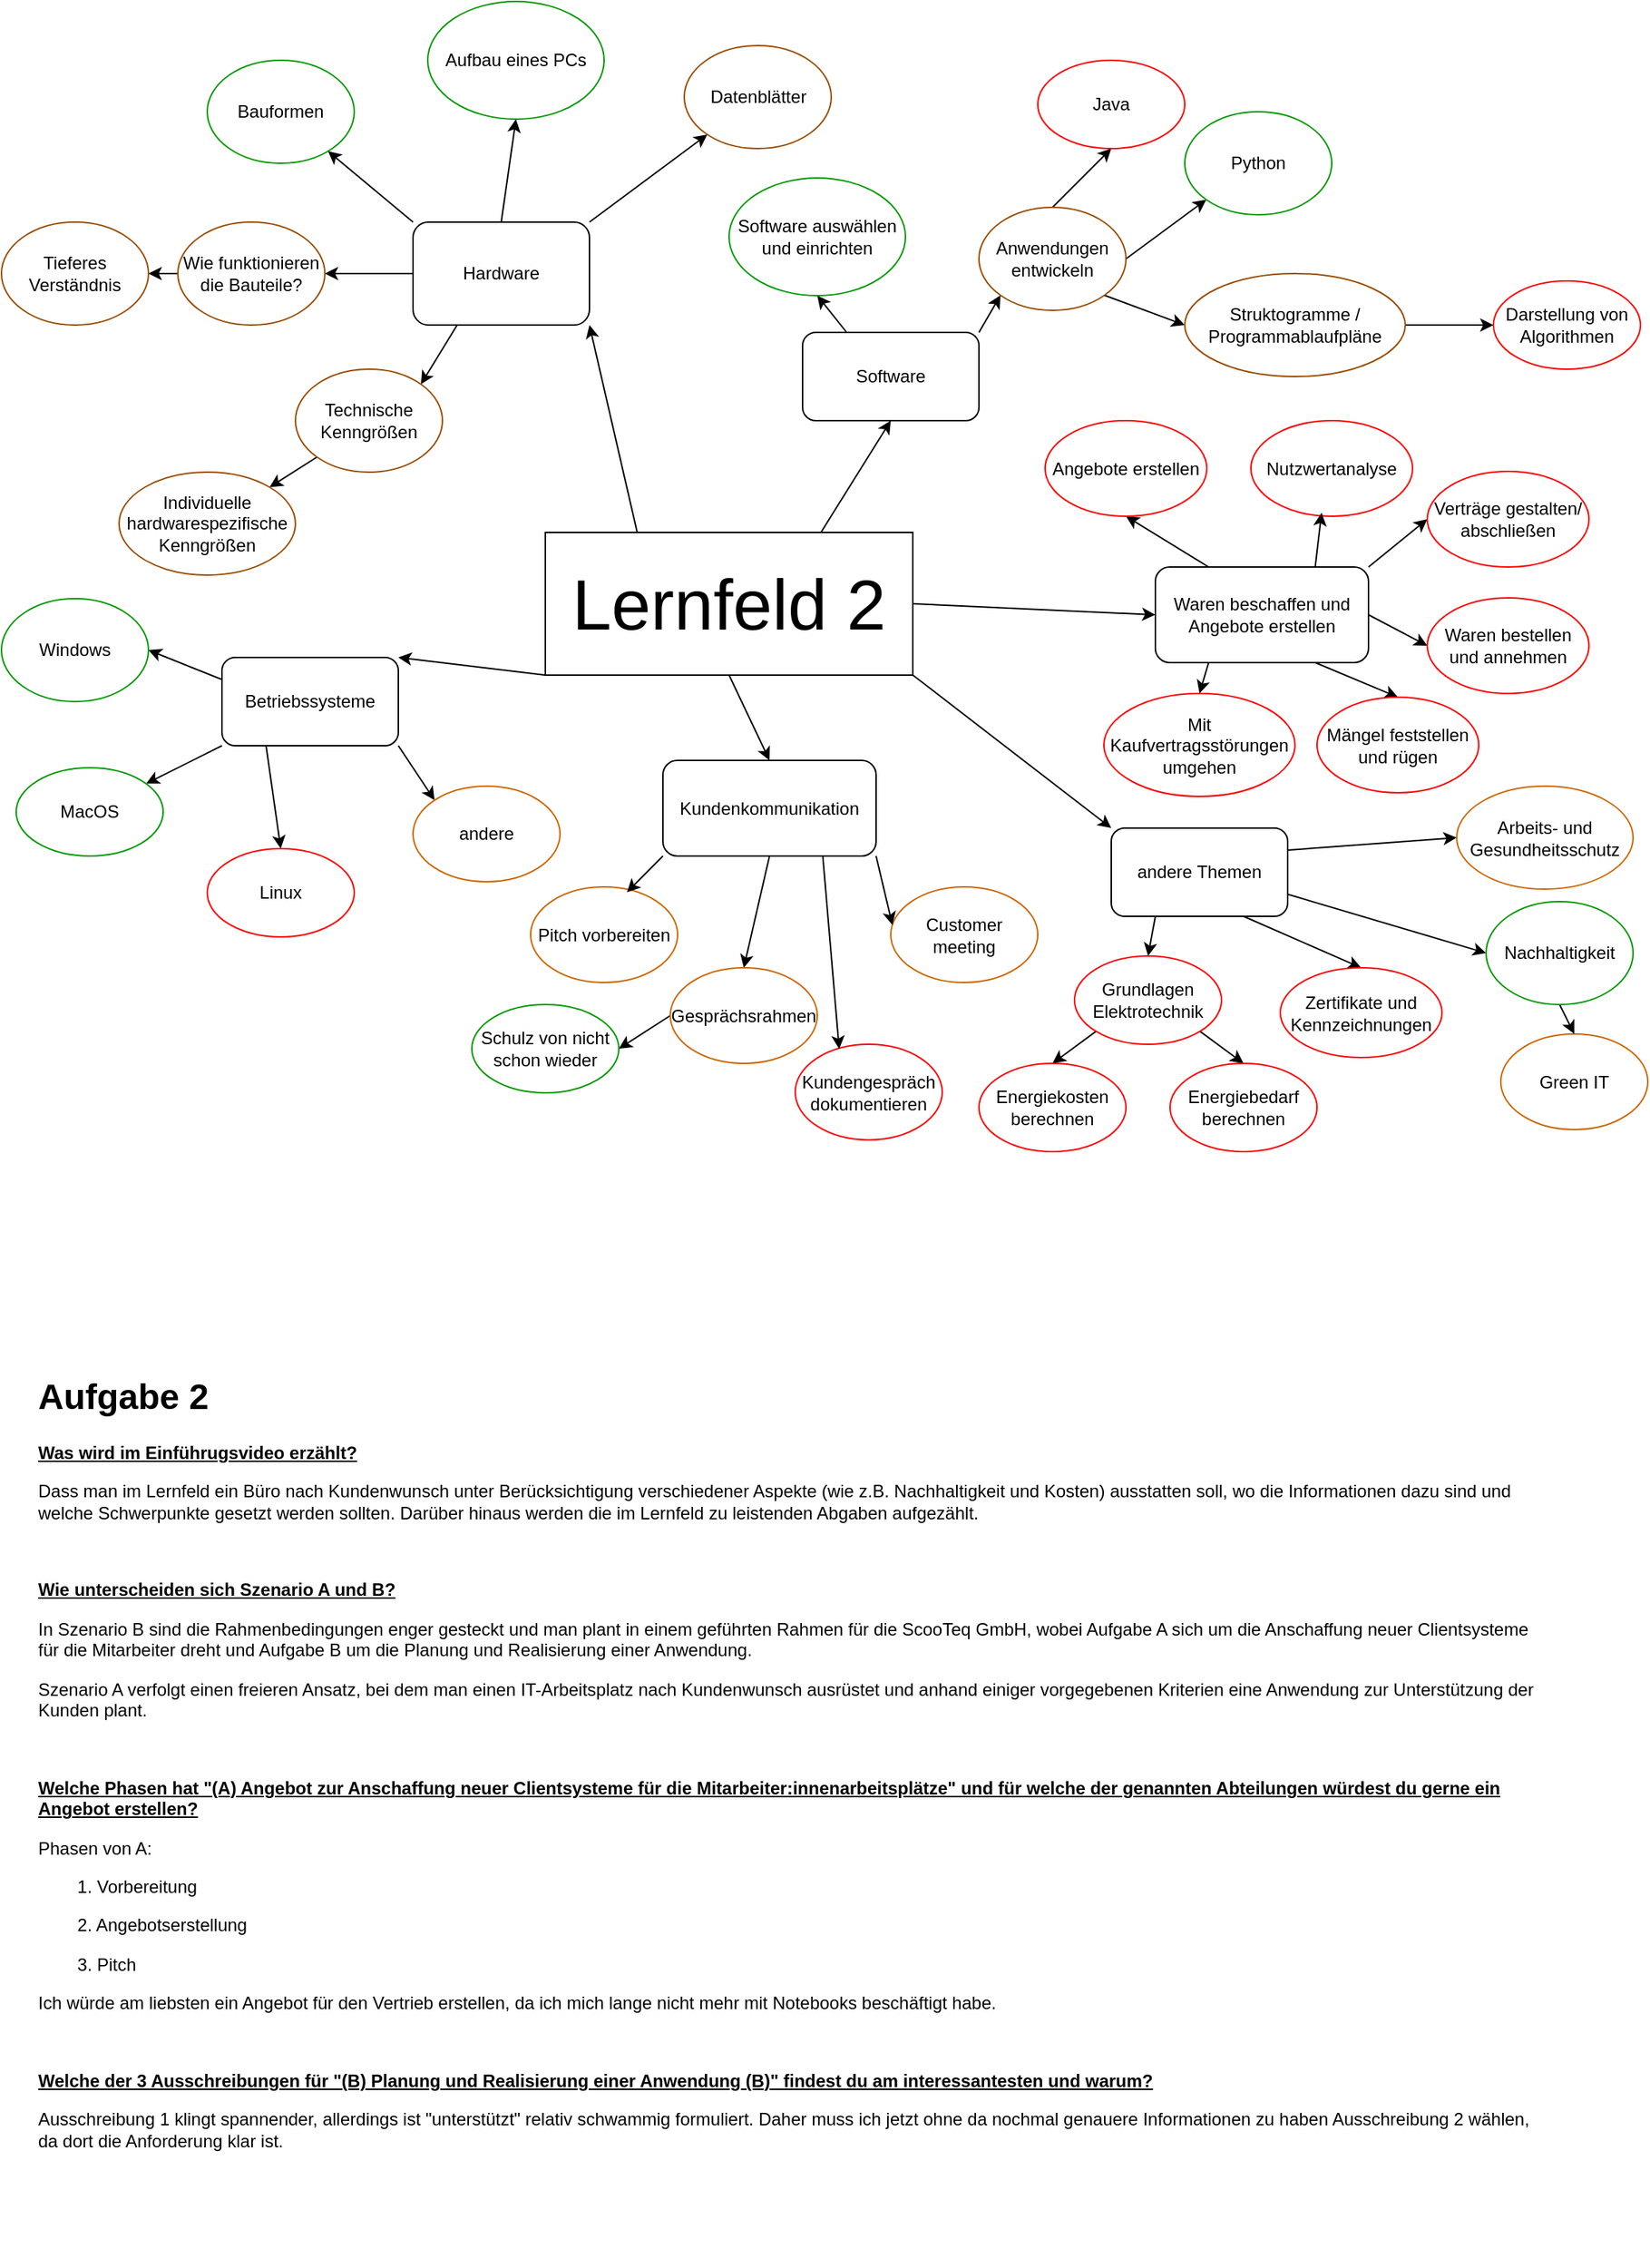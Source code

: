 <mxfile version="24.7.17">
  <diagram name="Seite-1" id="yr1NRo_N65pnKRJFqBOE">
    <mxGraphModel dx="1652" dy="1838" grid="1" gridSize="10" guides="1" tooltips="1" connect="1" arrows="1" fold="1" page="1" pageScale="1" pageWidth="1169" pageHeight="827" math="0" shadow="0">
      <root>
        <mxCell id="0" />
        <mxCell id="1" parent="0" />
        <mxCell id="Xx2GBMWKzC-lwZOI1nZM-84" style="edgeStyle=none;rounded=0;orthogonalLoop=1;jettySize=auto;html=1;exitX=1;exitY=0;exitDx=0;exitDy=0;" edge="1" parent="1" source="Xx2GBMWKzC-lwZOI1nZM-1" target="Xx2GBMWKzC-lwZOI1nZM-14">
          <mxGeometry relative="1" as="geometry" />
        </mxCell>
        <mxCell id="Xx2GBMWKzC-lwZOI1nZM-85" style="edgeStyle=none;rounded=0;orthogonalLoop=1;jettySize=auto;html=1;exitX=0.5;exitY=0;exitDx=0;exitDy=0;entryX=0.5;entryY=1;entryDx=0;entryDy=0;" edge="1" parent="1" source="Xx2GBMWKzC-lwZOI1nZM-1" target="Xx2GBMWKzC-lwZOI1nZM-9">
          <mxGeometry relative="1" as="geometry" />
        </mxCell>
        <mxCell id="Xx2GBMWKzC-lwZOI1nZM-86" style="edgeStyle=none;rounded=0;orthogonalLoop=1;jettySize=auto;html=1;exitX=0;exitY=0;exitDx=0;exitDy=0;" edge="1" parent="1" source="Xx2GBMWKzC-lwZOI1nZM-1" target="Xx2GBMWKzC-lwZOI1nZM-11">
          <mxGeometry relative="1" as="geometry" />
        </mxCell>
        <mxCell id="Xx2GBMWKzC-lwZOI1nZM-87" style="edgeStyle=none;rounded=0;orthogonalLoop=1;jettySize=auto;html=1;exitX=0;exitY=0.5;exitDx=0;exitDy=0;entryX=1;entryY=0.5;entryDx=0;entryDy=0;" edge="1" parent="1" source="Xx2GBMWKzC-lwZOI1nZM-1" target="Xx2GBMWKzC-lwZOI1nZM-12">
          <mxGeometry relative="1" as="geometry" />
        </mxCell>
        <mxCell id="Xx2GBMWKzC-lwZOI1nZM-89" style="edgeStyle=none;rounded=0;orthogonalLoop=1;jettySize=auto;html=1;exitX=0.25;exitY=1;exitDx=0;exitDy=0;entryX=1;entryY=0;entryDx=0;entryDy=0;" edge="1" parent="1" source="Xx2GBMWKzC-lwZOI1nZM-1" target="Xx2GBMWKzC-lwZOI1nZM-15">
          <mxGeometry relative="1" as="geometry" />
        </mxCell>
        <mxCell id="Xx2GBMWKzC-lwZOI1nZM-1" value="Hardware" style="rounded=1;whiteSpace=wrap;html=1;" vertex="1" parent="1">
          <mxGeometry x="310" y="158" width="120" height="70" as="geometry" />
        </mxCell>
        <mxCell id="Xx2GBMWKzC-lwZOI1nZM-73" style="edgeStyle=none;rounded=0;orthogonalLoop=1;jettySize=auto;html=1;exitX=0;exitY=0.25;exitDx=0;exitDy=0;entryX=1;entryY=0.5;entryDx=0;entryDy=0;" edge="1" parent="1" source="Xx2GBMWKzC-lwZOI1nZM-2" target="Xx2GBMWKzC-lwZOI1nZM-4">
          <mxGeometry relative="1" as="geometry" />
        </mxCell>
        <mxCell id="Xx2GBMWKzC-lwZOI1nZM-74" style="edgeStyle=none;rounded=0;orthogonalLoop=1;jettySize=auto;html=1;exitX=0;exitY=1;exitDx=0;exitDy=0;" edge="1" parent="1" source="Xx2GBMWKzC-lwZOI1nZM-2" target="Xx2GBMWKzC-lwZOI1nZM-6">
          <mxGeometry relative="1" as="geometry" />
        </mxCell>
        <mxCell id="Xx2GBMWKzC-lwZOI1nZM-75" style="edgeStyle=none;rounded=0;orthogonalLoop=1;jettySize=auto;html=1;exitX=0.25;exitY=1;exitDx=0;exitDy=0;entryX=0.5;entryY=0;entryDx=0;entryDy=0;" edge="1" parent="1" source="Xx2GBMWKzC-lwZOI1nZM-2" target="Xx2GBMWKzC-lwZOI1nZM-5">
          <mxGeometry relative="1" as="geometry" />
        </mxCell>
        <mxCell id="Xx2GBMWKzC-lwZOI1nZM-76" style="edgeStyle=none;rounded=0;orthogonalLoop=1;jettySize=auto;html=1;exitX=1;exitY=1;exitDx=0;exitDy=0;entryX=0;entryY=0;entryDx=0;entryDy=0;" edge="1" parent="1" source="Xx2GBMWKzC-lwZOI1nZM-2" target="Xx2GBMWKzC-lwZOI1nZM-7">
          <mxGeometry relative="1" as="geometry" />
        </mxCell>
        <mxCell id="Xx2GBMWKzC-lwZOI1nZM-2" value="Betriebssysteme" style="rounded=1;whiteSpace=wrap;html=1;" vertex="1" parent="1">
          <mxGeometry x="180" y="454" width="120" height="60" as="geometry" />
        </mxCell>
        <mxCell id="Xx2GBMWKzC-lwZOI1nZM-90" style="edgeStyle=none;rounded=0;orthogonalLoop=1;jettySize=auto;html=1;exitX=0.25;exitY=0;exitDx=0;exitDy=0;entryX=0.5;entryY=1;entryDx=0;entryDy=0;" edge="1" parent="1" source="Xx2GBMWKzC-lwZOI1nZM-3" target="Xx2GBMWKzC-lwZOI1nZM-20">
          <mxGeometry relative="1" as="geometry" />
        </mxCell>
        <mxCell id="Xx2GBMWKzC-lwZOI1nZM-91" style="edgeStyle=none;rounded=0;orthogonalLoop=1;jettySize=auto;html=1;exitX=1;exitY=0;exitDx=0;exitDy=0;entryX=0;entryY=1;entryDx=0;entryDy=0;" edge="1" parent="1" source="Xx2GBMWKzC-lwZOI1nZM-3" target="Xx2GBMWKzC-lwZOI1nZM-41">
          <mxGeometry relative="1" as="geometry" />
        </mxCell>
        <mxCell id="Xx2GBMWKzC-lwZOI1nZM-3" value="Software" style="rounded=1;whiteSpace=wrap;html=1;" vertex="1" parent="1">
          <mxGeometry x="575" y="233" width="120" height="60" as="geometry" />
        </mxCell>
        <mxCell id="Xx2GBMWKzC-lwZOI1nZM-4" value="Windows" style="ellipse;whiteSpace=wrap;html=1;strokeColor=#009900;" vertex="1" parent="1">
          <mxGeometry x="30" y="414" width="100" height="70" as="geometry" />
        </mxCell>
        <mxCell id="Xx2GBMWKzC-lwZOI1nZM-5" value="Linux" style="ellipse;whiteSpace=wrap;html=1;strokeColor=#FF0000;" vertex="1" parent="1">
          <mxGeometry x="170" y="584" width="100" height="60" as="geometry" />
        </mxCell>
        <mxCell id="Xx2GBMWKzC-lwZOI1nZM-6" value="MacOS" style="ellipse;whiteSpace=wrap;html=1;strokeColor=#009900;" vertex="1" parent="1">
          <mxGeometry x="40" y="529" width="100" height="60" as="geometry" />
        </mxCell>
        <mxCell id="Xx2GBMWKzC-lwZOI1nZM-7" value="andere" style="ellipse;whiteSpace=wrap;html=1;strokeColor=#CC6600;" vertex="1" parent="1">
          <mxGeometry x="310" y="541.5" width="100" height="65" as="geometry" />
        </mxCell>
        <mxCell id="Xx2GBMWKzC-lwZOI1nZM-9" value="Aufbau eines PCs" style="ellipse;whiteSpace=wrap;html=1;strokeColor=#009900;" vertex="1" parent="1">
          <mxGeometry x="320" y="8" width="120" height="80" as="geometry" />
        </mxCell>
        <mxCell id="Xx2GBMWKzC-lwZOI1nZM-11" value="Bauformen" style="ellipse;whiteSpace=wrap;html=1;strokeColor=#009900;" vertex="1" parent="1">
          <mxGeometry x="170" y="48" width="100" height="70" as="geometry" />
        </mxCell>
        <mxCell id="Xx2GBMWKzC-lwZOI1nZM-17" style="edgeStyle=orthogonalEdgeStyle;rounded=0;orthogonalLoop=1;jettySize=auto;html=1;exitX=0;exitY=0.5;exitDx=0;exitDy=0;entryX=1;entryY=0.5;entryDx=0;entryDy=0;" edge="1" parent="1" source="Xx2GBMWKzC-lwZOI1nZM-12" target="Xx2GBMWKzC-lwZOI1nZM-16">
          <mxGeometry relative="1" as="geometry" />
        </mxCell>
        <mxCell id="Xx2GBMWKzC-lwZOI1nZM-12" value="Wie funktionieren die Bauteile?" style="ellipse;whiteSpace=wrap;html=1;strokeColor=#994C00;" vertex="1" parent="1">
          <mxGeometry x="150" y="158" width="100" height="70" as="geometry" />
        </mxCell>
        <mxCell id="Xx2GBMWKzC-lwZOI1nZM-14" value="Datenblätter" style="ellipse;whiteSpace=wrap;html=1;strokeColor=#994C00;" vertex="1" parent="1">
          <mxGeometry x="494.5" y="38" width="100" height="70" as="geometry" />
        </mxCell>
        <mxCell id="Xx2GBMWKzC-lwZOI1nZM-57" style="edgeStyle=none;rounded=0;orthogonalLoop=1;jettySize=auto;html=1;exitX=0;exitY=1;exitDx=0;exitDy=0;entryX=1;entryY=0;entryDx=0;entryDy=0;" edge="1" parent="1" source="Xx2GBMWKzC-lwZOI1nZM-15" target="Xx2GBMWKzC-lwZOI1nZM-18">
          <mxGeometry relative="1" as="geometry" />
        </mxCell>
        <mxCell id="Xx2GBMWKzC-lwZOI1nZM-15" value="Technische Kenngrößen" style="ellipse;whiteSpace=wrap;html=1;strokeColor=#994C00;" vertex="1" parent="1">
          <mxGeometry x="230" y="258" width="100" height="70" as="geometry" />
        </mxCell>
        <mxCell id="Xx2GBMWKzC-lwZOI1nZM-16" value="Tieferes Verständnis" style="ellipse;whiteSpace=wrap;html=1;strokeColor=#994C00;" vertex="1" parent="1">
          <mxGeometry x="30" y="158" width="100" height="70" as="geometry" />
        </mxCell>
        <mxCell id="Xx2GBMWKzC-lwZOI1nZM-18" value="Individuelle hardwarespezifische Kenngrößen" style="ellipse;whiteSpace=wrap;html=1;strokeColor=#994C00;" vertex="1" parent="1">
          <mxGeometry x="110" y="328" width="120" height="70" as="geometry" />
        </mxCell>
        <mxCell id="Xx2GBMWKzC-lwZOI1nZM-20" value="Software auswählen und einrichten" style="ellipse;whiteSpace=wrap;html=1;strokeColor=#009900;" vertex="1" parent="1">
          <mxGeometry x="525" y="128" width="120" height="80" as="geometry" />
        </mxCell>
        <mxCell id="Xx2GBMWKzC-lwZOI1nZM-100" style="edgeStyle=none;rounded=0;orthogonalLoop=1;jettySize=auto;html=1;exitX=1;exitY=0.75;exitDx=0;exitDy=0;entryX=0;entryY=0.5;entryDx=0;entryDy=0;" edge="1" parent="1" source="Xx2GBMWKzC-lwZOI1nZM-21" target="Xx2GBMWKzC-lwZOI1nZM-32">
          <mxGeometry relative="1" as="geometry" />
        </mxCell>
        <mxCell id="Xx2GBMWKzC-lwZOI1nZM-101" style="edgeStyle=none;rounded=0;orthogonalLoop=1;jettySize=auto;html=1;exitX=0.75;exitY=1;exitDx=0;exitDy=0;entryX=0.5;entryY=0;entryDx=0;entryDy=0;" edge="1" parent="1" source="Xx2GBMWKzC-lwZOI1nZM-21" target="Xx2GBMWKzC-lwZOI1nZM-29">
          <mxGeometry relative="1" as="geometry" />
        </mxCell>
        <mxCell id="Xx2GBMWKzC-lwZOI1nZM-102" style="edgeStyle=none;rounded=0;orthogonalLoop=1;jettySize=auto;html=1;exitX=0.25;exitY=1;exitDx=0;exitDy=0;entryX=0.5;entryY=0;entryDx=0;entryDy=0;" edge="1" parent="1" source="Xx2GBMWKzC-lwZOI1nZM-21" target="Xx2GBMWKzC-lwZOI1nZM-23">
          <mxGeometry relative="1" as="geometry" />
        </mxCell>
        <mxCell id="Xx2GBMWKzC-lwZOI1nZM-114" style="edgeStyle=none;rounded=0;orthogonalLoop=1;jettySize=auto;html=1;exitX=1;exitY=0.25;exitDx=0;exitDy=0;entryX=0;entryY=0.5;entryDx=0;entryDy=0;" edge="1" parent="1" source="Xx2GBMWKzC-lwZOI1nZM-21" target="Xx2GBMWKzC-lwZOI1nZM-34">
          <mxGeometry relative="1" as="geometry" />
        </mxCell>
        <mxCell id="Xx2GBMWKzC-lwZOI1nZM-21" value="andere Themen" style="rounded=1;whiteSpace=wrap;html=1;" vertex="1" parent="1">
          <mxGeometry x="785" y="570" width="120" height="60" as="geometry" />
        </mxCell>
        <mxCell id="Xx2GBMWKzC-lwZOI1nZM-58" style="edgeStyle=none;rounded=0;orthogonalLoop=1;jettySize=auto;html=1;exitX=0;exitY=1;exitDx=0;exitDy=0;entryX=0.5;entryY=0;entryDx=0;entryDy=0;" edge="1" parent="1" source="Xx2GBMWKzC-lwZOI1nZM-23" target="Xx2GBMWKzC-lwZOI1nZM-24">
          <mxGeometry relative="1" as="geometry" />
        </mxCell>
        <mxCell id="Xx2GBMWKzC-lwZOI1nZM-59" style="edgeStyle=none;rounded=0;orthogonalLoop=1;jettySize=auto;html=1;exitX=1;exitY=1;exitDx=0;exitDy=0;entryX=0.5;entryY=0;entryDx=0;entryDy=0;" edge="1" parent="1" source="Xx2GBMWKzC-lwZOI1nZM-23" target="Xx2GBMWKzC-lwZOI1nZM-25">
          <mxGeometry relative="1" as="geometry" />
        </mxCell>
        <mxCell id="Xx2GBMWKzC-lwZOI1nZM-23" value="Grundlagen Elektrotechnik" style="ellipse;whiteSpace=wrap;html=1;strokeColor=#FF0000;" vertex="1" parent="1">
          <mxGeometry x="760" y="657" width="100" height="60" as="geometry" />
        </mxCell>
        <mxCell id="Xx2GBMWKzC-lwZOI1nZM-24" value="Energiekosten berechnen" style="ellipse;whiteSpace=wrap;html=1;strokeColor=#FF0000;" vertex="1" parent="1">
          <mxGeometry x="695" y="730" width="100" height="60" as="geometry" />
        </mxCell>
        <mxCell id="Xx2GBMWKzC-lwZOI1nZM-25" value="Energiebedarf berechnen" style="ellipse;whiteSpace=wrap;html=1;strokeColor=#FF0000;" vertex="1" parent="1">
          <mxGeometry x="825" y="730" width="100" height="60" as="geometry" />
        </mxCell>
        <mxCell id="Xx2GBMWKzC-lwZOI1nZM-29" value="Zertifikate und Kennzeichnungen" style="ellipse;whiteSpace=wrap;html=1;strokeColor=#FF0000;" vertex="1" parent="1">
          <mxGeometry x="900" y="665" width="110" height="61" as="geometry" />
        </mxCell>
        <mxCell id="Xx2GBMWKzC-lwZOI1nZM-31" value="Green IT" style="ellipse;whiteSpace=wrap;html=1;strokeColor=#CC6600;" vertex="1" parent="1">
          <mxGeometry x="1050" y="710" width="100" height="65" as="geometry" />
        </mxCell>
        <mxCell id="Xx2GBMWKzC-lwZOI1nZM-113" style="edgeStyle=none;rounded=0;orthogonalLoop=1;jettySize=auto;html=1;exitX=0.5;exitY=1;exitDx=0;exitDy=0;entryX=0.5;entryY=0;entryDx=0;entryDy=0;" edge="1" parent="1" source="Xx2GBMWKzC-lwZOI1nZM-32" target="Xx2GBMWKzC-lwZOI1nZM-31">
          <mxGeometry relative="1" as="geometry" />
        </mxCell>
        <mxCell id="Xx2GBMWKzC-lwZOI1nZM-32" value="Nachhaltigkeit" style="ellipse;whiteSpace=wrap;html=1;strokeColor=#009900;" vertex="1" parent="1">
          <mxGeometry x="1040" y="620" width="100" height="70" as="geometry" />
        </mxCell>
        <mxCell id="Xx2GBMWKzC-lwZOI1nZM-34" value="Arbeits- und Gesundheitsschutz" style="ellipse;whiteSpace=wrap;html=1;strokeColor=#CC6600;" vertex="1" parent="1">
          <mxGeometry x="1020" y="541.5" width="120" height="70" as="geometry" />
        </mxCell>
        <mxCell id="Xx2GBMWKzC-lwZOI1nZM-77" style="edgeStyle=none;rounded=0;orthogonalLoop=1;jettySize=auto;html=1;exitX=0;exitY=1;exitDx=0;exitDy=0;entryX=1;entryY=0;entryDx=0;entryDy=0;" edge="1" parent="1" source="Xx2GBMWKzC-lwZOI1nZM-39" target="Xx2GBMWKzC-lwZOI1nZM-2">
          <mxGeometry relative="1" as="geometry" />
        </mxCell>
        <mxCell id="Xx2GBMWKzC-lwZOI1nZM-79" style="edgeStyle=none;rounded=0;orthogonalLoop=1;jettySize=auto;html=1;exitX=0.5;exitY=1;exitDx=0;exitDy=0;entryX=0.5;entryY=0;entryDx=0;entryDy=0;" edge="1" parent="1" source="Xx2GBMWKzC-lwZOI1nZM-39" target="Xx2GBMWKzC-lwZOI1nZM-40">
          <mxGeometry relative="1" as="geometry" />
        </mxCell>
        <mxCell id="Xx2GBMWKzC-lwZOI1nZM-80" style="edgeStyle=none;rounded=0;orthogonalLoop=1;jettySize=auto;html=1;exitX=1;exitY=1;exitDx=0;exitDy=0;entryX=0;entryY=0;entryDx=0;entryDy=0;" edge="1" parent="1" source="Xx2GBMWKzC-lwZOI1nZM-39" target="Xx2GBMWKzC-lwZOI1nZM-21">
          <mxGeometry relative="1" as="geometry" />
        </mxCell>
        <mxCell id="Xx2GBMWKzC-lwZOI1nZM-81" style="edgeStyle=none;rounded=0;orthogonalLoop=1;jettySize=auto;html=1;exitX=1;exitY=0.5;exitDx=0;exitDy=0;entryX=0;entryY=0.5;entryDx=0;entryDy=0;" edge="1" parent="1" source="Xx2GBMWKzC-lwZOI1nZM-39" target="Xx2GBMWKzC-lwZOI1nZM-51">
          <mxGeometry relative="1" as="geometry" />
        </mxCell>
        <mxCell id="Xx2GBMWKzC-lwZOI1nZM-82" style="edgeStyle=none;rounded=0;orthogonalLoop=1;jettySize=auto;html=1;exitX=0.75;exitY=0;exitDx=0;exitDy=0;entryX=0.5;entryY=1;entryDx=0;entryDy=0;" edge="1" parent="1" source="Xx2GBMWKzC-lwZOI1nZM-39" target="Xx2GBMWKzC-lwZOI1nZM-3">
          <mxGeometry relative="1" as="geometry" />
        </mxCell>
        <mxCell id="Xx2GBMWKzC-lwZOI1nZM-111" style="edgeStyle=none;rounded=0;orthogonalLoop=1;jettySize=auto;html=1;exitX=0.25;exitY=0;exitDx=0;exitDy=0;entryX=1;entryY=1;entryDx=0;entryDy=0;" edge="1" parent="1" source="Xx2GBMWKzC-lwZOI1nZM-39" target="Xx2GBMWKzC-lwZOI1nZM-1">
          <mxGeometry relative="1" as="geometry" />
        </mxCell>
        <mxCell id="Xx2GBMWKzC-lwZOI1nZM-39" value="&lt;font style=&quot;font-size: 48px;&quot;&gt;Lernfeld 2&lt;/font&gt;" style="rounded=0;whiteSpace=wrap;html=1;" vertex="1" parent="1">
          <mxGeometry x="400" y="369" width="250" height="97" as="geometry" />
        </mxCell>
        <mxCell id="Xx2GBMWKzC-lwZOI1nZM-106" style="edgeStyle=none;rounded=0;orthogonalLoop=1;jettySize=auto;html=1;exitX=0.5;exitY=1;exitDx=0;exitDy=0;entryX=0.5;entryY=0;entryDx=0;entryDy=0;" edge="1" parent="1" source="Xx2GBMWKzC-lwZOI1nZM-40" target="Xx2GBMWKzC-lwZOI1nZM-53">
          <mxGeometry relative="1" as="geometry" />
        </mxCell>
        <mxCell id="Xx2GBMWKzC-lwZOI1nZM-40" value="Kundenkommunikation" style="rounded=1;whiteSpace=wrap;html=1;" vertex="1" parent="1">
          <mxGeometry x="480" y="524" width="145" height="65" as="geometry" />
        </mxCell>
        <mxCell id="Xx2GBMWKzC-lwZOI1nZM-61" style="edgeStyle=none;rounded=0;orthogonalLoop=1;jettySize=auto;html=1;exitX=1;exitY=1;exitDx=0;exitDy=0;entryX=0;entryY=0.5;entryDx=0;entryDy=0;" edge="1" parent="1" source="Xx2GBMWKzC-lwZOI1nZM-41" target="Xx2GBMWKzC-lwZOI1nZM-46">
          <mxGeometry relative="1" as="geometry" />
        </mxCell>
        <mxCell id="Xx2GBMWKzC-lwZOI1nZM-62" style="edgeStyle=none;rounded=0;orthogonalLoop=1;jettySize=auto;html=1;exitX=1;exitY=0.5;exitDx=0;exitDy=0;entryX=0;entryY=1;entryDx=0;entryDy=0;" edge="1" parent="1" source="Xx2GBMWKzC-lwZOI1nZM-41" target="Xx2GBMWKzC-lwZOI1nZM-43">
          <mxGeometry relative="1" as="geometry" />
        </mxCell>
        <mxCell id="Xx2GBMWKzC-lwZOI1nZM-63" style="edgeStyle=none;rounded=0;orthogonalLoop=1;jettySize=auto;html=1;exitX=0.5;exitY=0;exitDx=0;exitDy=0;entryX=0.5;entryY=1;entryDx=0;entryDy=0;" edge="1" parent="1" source="Xx2GBMWKzC-lwZOI1nZM-41" target="Xx2GBMWKzC-lwZOI1nZM-42">
          <mxGeometry relative="1" as="geometry" />
        </mxCell>
        <mxCell id="Xx2GBMWKzC-lwZOI1nZM-41" value="Anwendungen entwickeln" style="ellipse;whiteSpace=wrap;html=1;strokeColor=#994C00;" vertex="1" parent="1">
          <mxGeometry x="695" y="148" width="100" height="70" as="geometry" />
        </mxCell>
        <mxCell id="Xx2GBMWKzC-lwZOI1nZM-42" value="Java" style="ellipse;whiteSpace=wrap;html=1;strokeColor=#FF0000;" vertex="1" parent="1">
          <mxGeometry x="735" y="48" width="100" height="60" as="geometry" />
        </mxCell>
        <mxCell id="Xx2GBMWKzC-lwZOI1nZM-43" value="Python" style="ellipse;whiteSpace=wrap;html=1;strokeColor=#009900;" vertex="1" parent="1">
          <mxGeometry x="835" y="83" width="100" height="70" as="geometry" />
        </mxCell>
        <mxCell id="Xx2GBMWKzC-lwZOI1nZM-50" style="edgeStyle=orthogonalEdgeStyle;rounded=0;orthogonalLoop=1;jettySize=auto;html=1;exitX=1;exitY=0.5;exitDx=0;exitDy=0;entryX=0;entryY=0.5;entryDx=0;entryDy=0;" edge="1" parent="1" source="Xx2GBMWKzC-lwZOI1nZM-46" target="Xx2GBMWKzC-lwZOI1nZM-49">
          <mxGeometry relative="1" as="geometry" />
        </mxCell>
        <mxCell id="Xx2GBMWKzC-lwZOI1nZM-46" value="Struktogramme / Programmablaufpläne" style="ellipse;whiteSpace=wrap;html=1;strokeColor=#994C00;" vertex="1" parent="1">
          <mxGeometry x="835" y="193" width="150" height="70" as="geometry" />
        </mxCell>
        <mxCell id="Xx2GBMWKzC-lwZOI1nZM-49" value="Darstellung von Algorithmen" style="ellipse;whiteSpace=wrap;html=1;strokeColor=#FF0000;" vertex="1" parent="1">
          <mxGeometry x="1045" y="198" width="100" height="60" as="geometry" />
        </mxCell>
        <mxCell id="Xx2GBMWKzC-lwZOI1nZM-93" style="edgeStyle=none;rounded=0;orthogonalLoop=1;jettySize=auto;html=1;exitX=1;exitY=0;exitDx=0;exitDy=0;entryX=0;entryY=0.5;entryDx=0;entryDy=0;" edge="1" parent="1" source="Xx2GBMWKzC-lwZOI1nZM-51" target="Xx2GBMWKzC-lwZOI1nZM-69">
          <mxGeometry relative="1" as="geometry" />
        </mxCell>
        <mxCell id="Xx2GBMWKzC-lwZOI1nZM-95" style="edgeStyle=none;rounded=0;orthogonalLoop=1;jettySize=auto;html=1;exitX=1;exitY=0.5;exitDx=0;exitDy=0;entryX=0;entryY=0.5;entryDx=0;entryDy=0;" edge="1" parent="1" source="Xx2GBMWKzC-lwZOI1nZM-51" target="Xx2GBMWKzC-lwZOI1nZM-70">
          <mxGeometry relative="1" as="geometry" />
        </mxCell>
        <mxCell id="Xx2GBMWKzC-lwZOI1nZM-96" style="edgeStyle=none;rounded=0;orthogonalLoop=1;jettySize=auto;html=1;exitX=0.75;exitY=1;exitDx=0;exitDy=0;entryX=0.5;entryY=0;entryDx=0;entryDy=0;" edge="1" parent="1" source="Xx2GBMWKzC-lwZOI1nZM-51" target="Xx2GBMWKzC-lwZOI1nZM-71">
          <mxGeometry relative="1" as="geometry" />
        </mxCell>
        <mxCell id="Xx2GBMWKzC-lwZOI1nZM-97" style="edgeStyle=none;rounded=0;orthogonalLoop=1;jettySize=auto;html=1;exitX=0.25;exitY=1;exitDx=0;exitDy=0;entryX=0.5;entryY=0;entryDx=0;entryDy=0;" edge="1" parent="1" source="Xx2GBMWKzC-lwZOI1nZM-51" target="Xx2GBMWKzC-lwZOI1nZM-72">
          <mxGeometry relative="1" as="geometry" />
        </mxCell>
        <mxCell id="Xx2GBMWKzC-lwZOI1nZM-98" style="edgeStyle=none;rounded=0;orthogonalLoop=1;jettySize=auto;html=1;exitX=0.25;exitY=0;exitDx=0;exitDy=0;entryX=0.5;entryY=1;entryDx=0;entryDy=0;" edge="1" parent="1" source="Xx2GBMWKzC-lwZOI1nZM-51" target="Xx2GBMWKzC-lwZOI1nZM-67">
          <mxGeometry relative="1" as="geometry" />
        </mxCell>
        <mxCell id="Xx2GBMWKzC-lwZOI1nZM-51" value="Waren beschaffen und Angebote erstellen" style="rounded=1;whiteSpace=wrap;html=1;" vertex="1" parent="1">
          <mxGeometry x="815" y="392.5" width="145" height="65" as="geometry" />
        </mxCell>
        <mxCell id="Xx2GBMWKzC-lwZOI1nZM-52" value="Pitch vorbereiten" style="ellipse;whiteSpace=wrap;html=1;strokeColor=#CC6600;" vertex="1" parent="1">
          <mxGeometry x="390" y="610" width="100" height="65" as="geometry" />
        </mxCell>
        <mxCell id="Xx2GBMWKzC-lwZOI1nZM-112" style="edgeStyle=none;rounded=0;orthogonalLoop=1;jettySize=auto;html=1;exitX=0;exitY=0.5;exitDx=0;exitDy=0;entryX=1;entryY=0.5;entryDx=0;entryDy=0;" edge="1" parent="1" source="Xx2GBMWKzC-lwZOI1nZM-53" target="Xx2GBMWKzC-lwZOI1nZM-54">
          <mxGeometry relative="1" as="geometry" />
        </mxCell>
        <mxCell id="Xx2GBMWKzC-lwZOI1nZM-53" value="Gesprächsrahmen" style="ellipse;whiteSpace=wrap;html=1;strokeColor=#CC6600;" vertex="1" parent="1">
          <mxGeometry x="485" y="665" width="100" height="65" as="geometry" />
        </mxCell>
        <mxCell id="Xx2GBMWKzC-lwZOI1nZM-54" value="Schulz von nicht schon wieder" style="ellipse;whiteSpace=wrap;html=1;strokeColor=#009900;" vertex="1" parent="1">
          <mxGeometry x="350" y="690" width="100" height="60" as="geometry" />
        </mxCell>
        <mxCell id="Xx2GBMWKzC-lwZOI1nZM-64" value="Kundengespräch dokumentieren" style="ellipse;whiteSpace=wrap;html=1;strokeColor=#FF0000;" vertex="1" parent="1">
          <mxGeometry x="570" y="717" width="100" height="65" as="geometry" />
        </mxCell>
        <mxCell id="Xx2GBMWKzC-lwZOI1nZM-65" value="Customer meeting" style="ellipse;whiteSpace=wrap;html=1;strokeColor=#CC6600;" vertex="1" parent="1">
          <mxGeometry x="635" y="610" width="100" height="65" as="geometry" />
        </mxCell>
        <mxCell id="Xx2GBMWKzC-lwZOI1nZM-67" value="Angebote erstellen" style="ellipse;whiteSpace=wrap;html=1;strokeColor=#FF0000;" vertex="1" parent="1">
          <mxGeometry x="740" y="293" width="110" height="65" as="geometry" />
        </mxCell>
        <mxCell id="Xx2GBMWKzC-lwZOI1nZM-68" value="Nutzwertanalyse" style="ellipse;whiteSpace=wrap;html=1;strokeColor=#FF0000;" vertex="1" parent="1">
          <mxGeometry x="880" y="293" width="110" height="65" as="geometry" />
        </mxCell>
        <mxCell id="Xx2GBMWKzC-lwZOI1nZM-69" value="Verträge gestalten/ abschließen" style="ellipse;whiteSpace=wrap;html=1;strokeColor=#FF0000;" vertex="1" parent="1">
          <mxGeometry x="1000" y="327.5" width="110" height="65" as="geometry" />
        </mxCell>
        <mxCell id="Xx2GBMWKzC-lwZOI1nZM-70" value="Waren bestellen und annehmen" style="ellipse;whiteSpace=wrap;html=1;strokeColor=#FF0000;" vertex="1" parent="1">
          <mxGeometry x="1000" y="413.5" width="110" height="65" as="geometry" />
        </mxCell>
        <mxCell id="Xx2GBMWKzC-lwZOI1nZM-71" value="Mängel feststellen und rügen" style="ellipse;whiteSpace=wrap;html=1;strokeColor=#FF0000;" vertex="1" parent="1">
          <mxGeometry x="925" y="481" width="110" height="65" as="geometry" />
        </mxCell>
        <mxCell id="Xx2GBMWKzC-lwZOI1nZM-72" value="Mit Kaufvertragsstörungen umgehen" style="ellipse;whiteSpace=wrap;html=1;strokeColor=#FF0000;" vertex="1" parent="1">
          <mxGeometry x="780" y="478.5" width="130" height="70" as="geometry" />
        </mxCell>
        <mxCell id="Xx2GBMWKzC-lwZOI1nZM-92" style="edgeStyle=none;rounded=0;orthogonalLoop=1;jettySize=auto;html=1;exitX=0.75;exitY=0;exitDx=0;exitDy=0;entryX=0.437;entryY=0.963;entryDx=0;entryDy=0;entryPerimeter=0;" edge="1" parent="1" source="Xx2GBMWKzC-lwZOI1nZM-51" target="Xx2GBMWKzC-lwZOI1nZM-68">
          <mxGeometry relative="1" as="geometry" />
        </mxCell>
        <mxCell id="Xx2GBMWKzC-lwZOI1nZM-103" style="edgeStyle=none;rounded=0;orthogonalLoop=1;jettySize=auto;html=1;exitX=1;exitY=1;exitDx=0;exitDy=0;entryX=0.011;entryY=0.398;entryDx=0;entryDy=0;entryPerimeter=0;" edge="1" parent="1" source="Xx2GBMWKzC-lwZOI1nZM-40" target="Xx2GBMWKzC-lwZOI1nZM-65">
          <mxGeometry relative="1" as="geometry" />
        </mxCell>
        <mxCell id="Xx2GBMWKzC-lwZOI1nZM-104" style="edgeStyle=none;rounded=0;orthogonalLoop=1;jettySize=auto;html=1;exitX=0.75;exitY=1;exitDx=0;exitDy=0;entryX=0.299;entryY=0.049;entryDx=0;entryDy=0;entryPerimeter=0;" edge="1" parent="1" source="Xx2GBMWKzC-lwZOI1nZM-40" target="Xx2GBMWKzC-lwZOI1nZM-64">
          <mxGeometry relative="1" as="geometry" />
        </mxCell>
        <mxCell id="Xx2GBMWKzC-lwZOI1nZM-107" style="edgeStyle=none;rounded=0;orthogonalLoop=1;jettySize=auto;html=1;exitX=0;exitY=1;exitDx=0;exitDy=0;entryX=0.655;entryY=0.056;entryDx=0;entryDy=0;entryPerimeter=0;" edge="1" parent="1" source="Xx2GBMWKzC-lwZOI1nZM-40" target="Xx2GBMWKzC-lwZOI1nZM-52">
          <mxGeometry relative="1" as="geometry" />
        </mxCell>
        <mxCell id="Xx2GBMWKzC-lwZOI1nZM-110" value="&lt;h1 style=&quot;margin-top: 0px;&quot;&gt;Aufgabe 2&lt;/h1&gt;&lt;p&gt;&lt;b&gt;&lt;u&gt;Was wird im Einführugsvideo erzählt?&lt;/u&gt;&lt;/b&gt;&lt;/p&gt;&lt;p&gt;Dass man im Lernfeld ein Büro nach Kundenwunsch unter Berücksichtigung verschiedener Aspekte (wie z.B. Nachhaltigkeit und Kosten) ausstatten soll, wo die Informationen dazu sind und welche Schwerpunkte gesetzt werden sollten. Darüber hinaus werden die im Lernfeld zu leistenden Abgaben aufgezählt.&lt;/p&gt;&lt;p&gt;&lt;br&gt;&lt;/p&gt;&lt;p&gt;&lt;b&gt;&lt;u&gt;Wie unterscheiden sich Szenario A und B?&lt;/u&gt;&lt;/b&gt;&lt;/p&gt;&lt;p&gt;In Szenario B sind die Rahmenbedingungen enger gesteckt und man plant in einem geführten Rahmen für die&amp;nbsp;ScooTeq GmbH, wobei Aufgabe A sich um die Anschaffung neuer Clientsysteme für die Mitarbeiter dreht und Aufgabe B um die Planung und Realisierung einer Anwendung.&lt;/p&gt;&lt;p&gt;Szenario A verfolgt einen freieren Ansatz, bei dem man einen IT-Arbeitsplatz nach Kundenwunsch ausrüstet und anhand einiger vorgegebenen Kriterien eine Anwendung zur Unterstützung der Kunden plant.&lt;/p&gt;&lt;p&gt;&lt;b&gt;&lt;u&gt;&lt;br&gt;&lt;/u&gt;&lt;/b&gt;&lt;/p&gt;&lt;p&gt;&lt;b style=&quot;background-color: initial;&quot;&gt;&lt;u&gt;Welche Phasen hat &quot;(A) Angebot zur Anschaffung neuer Clientsysteme für die Mitarbeiter:innenarbeitsplätze&quot; und für welche der genannten Abteilungen würdest du gerne ein Angebot erstellen?&lt;/u&gt;&lt;/b&gt;&lt;/p&gt;&lt;p&gt;Phasen von A:&lt;/p&gt;&lt;p&gt;&lt;span style=&quot;white-space: pre;&quot;&gt;&#x9;&lt;/span&gt;1. Vorbereitung&lt;br&gt;&lt;/p&gt;&lt;p&gt;&lt;span style=&quot;white-space: pre;&quot;&gt;&#x9;&lt;/span&gt;2. Angebotserstellung&lt;br&gt;&lt;/p&gt;&lt;p&gt;&lt;span style=&quot;white-space: pre;&quot;&gt;&#x9;&lt;/span&gt;3. Pitch&lt;br&gt;&lt;/p&gt;&lt;p&gt;Ich würde am liebsten ein Angebot für den Vertrieb erstellen, da ich mich lange nicht mehr mit Notebooks beschäftigt habe.&lt;/p&gt;&lt;p&gt;&lt;br&gt;&lt;/p&gt;&lt;p&gt;&lt;b&gt;&lt;u&gt;Welche der 3 Ausschreibungen für &quot;(B) Planung und Realisierung einer Anwendung (B)&quot; findest du am interessantesten und warum?&lt;/u&gt;&lt;/b&gt;&lt;/p&gt;&lt;p&gt;Ausschreibung 1 klingt spannender, allerdings ist &quot;unterstützt&quot; relativ schwammig formuliert. Daher muss ich jetzt ohne da nochmal genauere Informationen zu haben Ausschreibung 2 wählen, da dort die Anforderung klar ist.&lt;/p&gt;" style="text;html=1;whiteSpace=wrap;overflow=hidden;rounded=0;" vertex="1" parent="1">
          <mxGeometry x="52.5" y="936" width="1020" height="609" as="geometry" />
        </mxCell>
      </root>
    </mxGraphModel>
  </diagram>
</mxfile>

